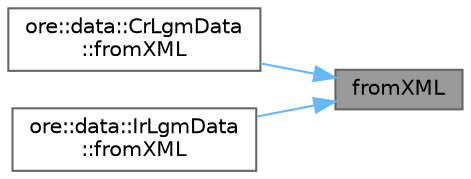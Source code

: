 digraph "fromXML"
{
 // INTERACTIVE_SVG=YES
 // LATEX_PDF_SIZE
  bgcolor="transparent";
  edge [fontname=Helvetica,fontsize=10,labelfontname=Helvetica,labelfontsize=10];
  node [fontname=Helvetica,fontsize=10,shape=box,height=0.2,width=0.4];
  rankdir="RL";
  Node1 [label="fromXML",height=0.2,width=0.4,color="gray40", fillcolor="grey60", style="filled", fontcolor="black",tooltip=" "];
  Node1 -> Node2 [dir="back",color="steelblue1",style="solid"];
  Node2 [label="ore::data::CrLgmData\l::fromXML",height=0.2,width=0.4,color="grey40", fillcolor="white", style="filled",URL="$classore_1_1data_1_1_cr_lgm_data.html#a7741ae0fc924943de5bfe02928262eb7",tooltip=" "];
  Node1 -> Node3 [dir="back",color="steelblue1",style="solid"];
  Node3 [label="ore::data::IrLgmData\l::fromXML",height=0.2,width=0.4,color="grey40", fillcolor="white", style="filled",URL="$classore_1_1data_1_1_ir_lgm_data.html#a7741ae0fc924943de5bfe02928262eb7",tooltip=" "];
}
